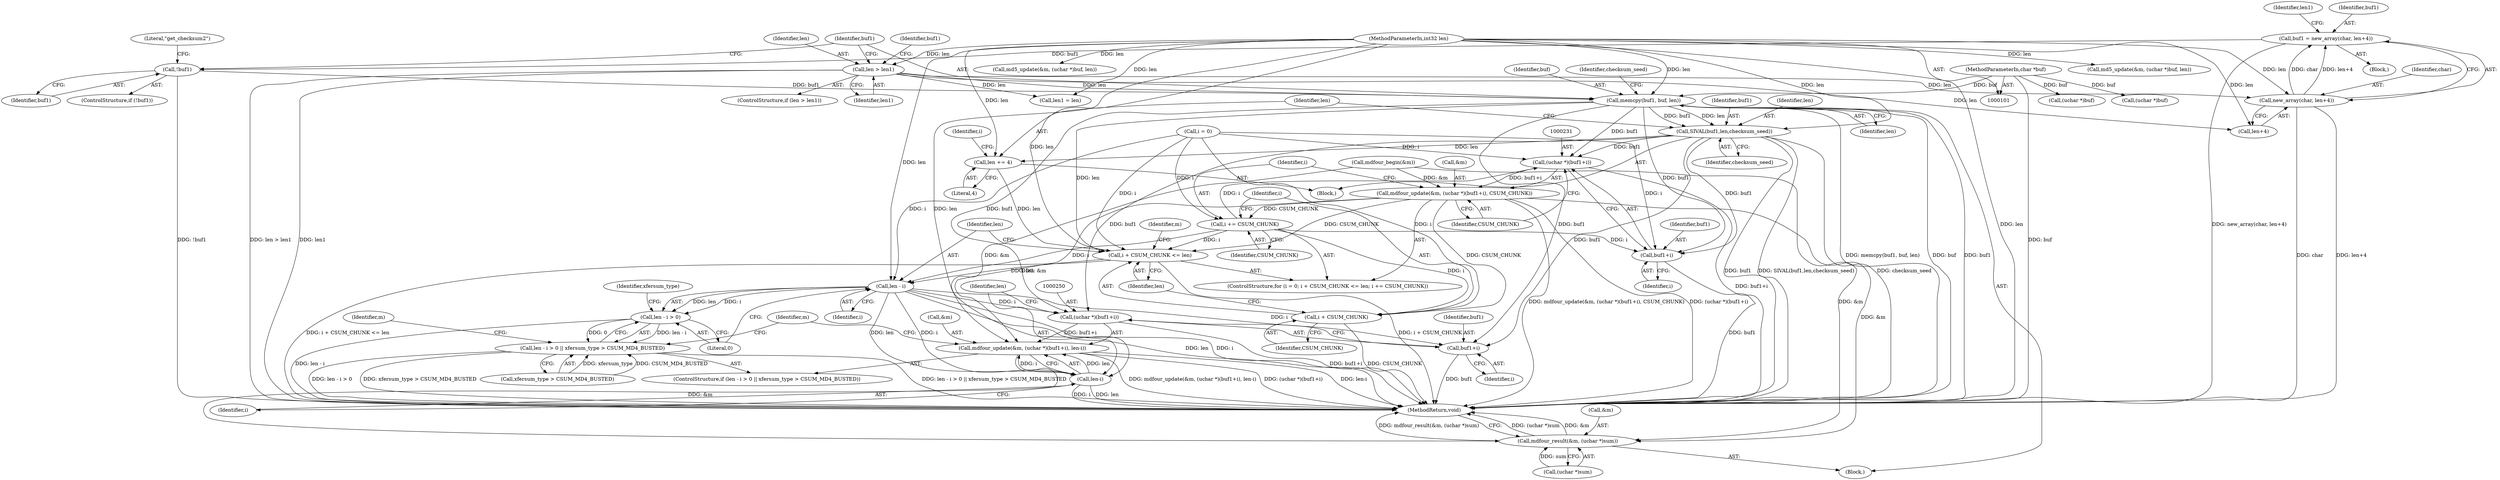 digraph "0_samba_7b8a4ecd6ff9cdf4e5d3850ebf822f1e989255b3_1@API" {
"1000201" [label="(Call,memcpy(buf1, buf, len))"];
"1000197" [label="(Call,!buf1)"];
"1000186" [label="(Call,buf1 = new_array(char, len+4))"];
"1000188" [label="(Call,new_array(char, len+4))"];
"1000178" [label="(Call,len > len1)"];
"1000103" [label="(MethodParameterIn,int32 len)"];
"1000102" [label="(MethodParameterIn,char *buf)"];
"1000208" [label="(Call,SIVAL(buf1,len,checksum_seed))"];
"1000212" [label="(Call,len += 4)"];
"1000219" [label="(Call,i + CSUM_CHUNK <= len)"];
"1000239" [label="(Call,len - i)"];
"1000238" [label="(Call,len - i > 0)"];
"1000237" [label="(Call,len - i > 0 || xfersum_type > CSUM_MD4_BUSTED)"];
"1000249" [label="(Call,(uchar *)(buf1+i))"];
"1000246" [label="(Call,mdfour_update(&m, (uchar *)(buf1+i), len-i))"];
"1000257" [label="(Call,mdfour_result(&m, (uchar *)sum))"];
"1000251" [label="(Call,buf1+i)"];
"1000254" [label="(Call,len-i)"];
"1000230" [label="(Call,(uchar *)(buf1+i))"];
"1000227" [label="(Call,mdfour_update(&m, (uchar *)(buf1+i), CSUM_CHUNK))"];
"1000220" [label="(Call,i + CSUM_CHUNK)"];
"1000224" [label="(Call,i += CSUM_CHUNK)"];
"1000232" [label="(Call,buf1+i)"];
"1000204" [label="(Identifier,len)"];
"1000197" [label="(Call,!buf1)"];
"1000227" [label="(Call,mdfour_update(&m, (uchar *)(buf1+i), CSUM_CHUNK))"];
"1000238" [label="(Call,len - i > 0)"];
"1000225" [label="(Identifier,i)"];
"1000170" [label="(Block,)"];
"1000257" [label="(Call,mdfour_result(&m, (uchar *)sum))"];
"1000239" [label="(Call,len - i)"];
"1000210" [label="(Identifier,len)"];
"1000217" [label="(Identifier,i)"];
"1000229" [label="(Identifier,m)"];
"1000183" [label="(Identifier,buf1)"];
"1000203" [label="(Identifier,buf)"];
"1000180" [label="(Identifier,len1)"];
"1000254" [label="(Call,len-i)"];
"1000244" [label="(Identifier,xfersum_type)"];
"1000201" [label="(Call,memcpy(buf1, buf, len))"];
"1000251" [label="(Call,buf1+i)"];
"1000202" [label="(Identifier,buf1)"];
"1000193" [label="(Call,len1 = len)"];
"1000258" [label="(Call,&m)"];
"1000213" [label="(Identifier,len)"];
"1000219" [label="(Call,i + CSUM_CHUNK <= len)"];
"1000194" [label="(Identifier,len1)"];
"1000216" [label="(Call,i = 0)"];
"1000255" [label="(Identifier,len)"];
"1000223" [label="(Identifier,len)"];
"1000198" [label="(Identifier,buf1)"];
"1000177" [label="(ControlStructure,if (len > len1))"];
"1000236" [label="(ControlStructure,if (len - i > 0 || xfersum_type > CSUM_MD4_BUSTED))"];
"1000179" [label="(Identifier,len)"];
"1000228" [label="(Call,&m)"];
"1000220" [label="(Call,i + CSUM_CHUNK)"];
"1000224" [label="(Call,i += CSUM_CHUNK)"];
"1000200" [label="(Literal,\"get_checksum2\")"];
"1000189" [label="(Identifier,char)"];
"1000214" [label="(Literal,4)"];
"1000248" [label="(Identifier,m)"];
"1000246" [label="(Call,mdfour_update(&m, (uchar *)(buf1+i), len-i))"];
"1000209" [label="(Identifier,buf1)"];
"1000253" [label="(Identifier,i)"];
"1000212" [label="(Call,len += 4)"];
"1000181" [label="(Block,)"];
"1000190" [label="(Call,len+4)"];
"1000207" [label="(Block,)"];
"1000241" [label="(Identifier,i)"];
"1000240" [label="(Identifier,len)"];
"1000221" [label="(Identifier,i)"];
"1000188" [label="(Call,new_array(char, len+4))"];
"1000174" [label="(Call,mdfour_begin(&m))"];
"1000103" [label="(MethodParameterIn,int32 len)"];
"1000187" [label="(Identifier,buf1)"];
"1000260" [label="(Call,(uchar *)sum)"];
"1000235" [label="(Identifier,CSUM_CHUNK)"];
"1000263" [label="(MethodReturn,void)"];
"1000211" [label="(Identifier,checksum_seed)"];
"1000259" [label="(Identifier,m)"];
"1000178" [label="(Call,len > len1)"];
"1000247" [label="(Call,&m)"];
"1000252" [label="(Identifier,buf1)"];
"1000256" [label="(Identifier,i)"];
"1000226" [label="(Identifier,CSUM_CHUNK)"];
"1000242" [label="(Literal,0)"];
"1000234" [label="(Identifier,i)"];
"1000140" [label="(Call,md5_update(&m, (uchar *)buf, len))"];
"1000237" [label="(Call,len - i > 0 || xfersum_type > CSUM_MD4_BUSTED)"];
"1000134" [label="(Call,(uchar *)buf)"];
"1000233" [label="(Identifier,buf1)"];
"1000206" [label="(Identifier,checksum_seed)"];
"1000143" [label="(Call,(uchar *)buf)"];
"1000208" [label="(Call,SIVAL(buf1,len,checksum_seed))"];
"1000102" [label="(MethodParameterIn,char *buf)"];
"1000230" [label="(Call,(uchar *)(buf1+i))"];
"1000186" [label="(Call,buf1 = new_array(char, len+4))"];
"1000215" [label="(ControlStructure,for (i = 0; i + CSUM_CHUNK <= len; i += CSUM_CHUNK))"];
"1000243" [label="(Call,xfersum_type > CSUM_MD4_BUSTED)"];
"1000249" [label="(Call,(uchar *)(buf1+i))"];
"1000222" [label="(Identifier,CSUM_CHUNK)"];
"1000131" [label="(Call,md5_update(&m, (uchar *)buf, len))"];
"1000232" [label="(Call,buf1+i)"];
"1000196" [label="(ControlStructure,if (!buf1))"];
"1000201" -> "1000170"  [label="AST: "];
"1000201" -> "1000204"  [label="CFG: "];
"1000202" -> "1000201"  [label="AST: "];
"1000203" -> "1000201"  [label="AST: "];
"1000204" -> "1000201"  [label="AST: "];
"1000206" -> "1000201"  [label="CFG: "];
"1000201" -> "1000263"  [label="DDG: memcpy(buf1, buf, len)"];
"1000201" -> "1000263"  [label="DDG: buf"];
"1000201" -> "1000263"  [label="DDG: buf1"];
"1000197" -> "1000201"  [label="DDG: buf1"];
"1000102" -> "1000201"  [label="DDG: buf"];
"1000178" -> "1000201"  [label="DDG: len"];
"1000103" -> "1000201"  [label="DDG: len"];
"1000201" -> "1000208"  [label="DDG: buf1"];
"1000201" -> "1000208"  [label="DDG: len"];
"1000201" -> "1000219"  [label="DDG: len"];
"1000201" -> "1000230"  [label="DDG: buf1"];
"1000201" -> "1000232"  [label="DDG: buf1"];
"1000201" -> "1000249"  [label="DDG: buf1"];
"1000201" -> "1000251"  [label="DDG: buf1"];
"1000197" -> "1000196"  [label="AST: "];
"1000197" -> "1000198"  [label="CFG: "];
"1000198" -> "1000197"  [label="AST: "];
"1000200" -> "1000197"  [label="CFG: "];
"1000202" -> "1000197"  [label="CFG: "];
"1000197" -> "1000263"  [label="DDG: !buf1"];
"1000186" -> "1000197"  [label="DDG: buf1"];
"1000186" -> "1000181"  [label="AST: "];
"1000186" -> "1000188"  [label="CFG: "];
"1000187" -> "1000186"  [label="AST: "];
"1000188" -> "1000186"  [label="AST: "];
"1000194" -> "1000186"  [label="CFG: "];
"1000186" -> "1000263"  [label="DDG: new_array(char, len+4)"];
"1000188" -> "1000186"  [label="DDG: char"];
"1000188" -> "1000186"  [label="DDG: len+4"];
"1000188" -> "1000190"  [label="CFG: "];
"1000189" -> "1000188"  [label="AST: "];
"1000190" -> "1000188"  [label="AST: "];
"1000188" -> "1000263"  [label="DDG: len+4"];
"1000188" -> "1000263"  [label="DDG: char"];
"1000178" -> "1000188"  [label="DDG: len"];
"1000103" -> "1000188"  [label="DDG: len"];
"1000178" -> "1000177"  [label="AST: "];
"1000178" -> "1000180"  [label="CFG: "];
"1000179" -> "1000178"  [label="AST: "];
"1000180" -> "1000178"  [label="AST: "];
"1000183" -> "1000178"  [label="CFG: "];
"1000202" -> "1000178"  [label="CFG: "];
"1000178" -> "1000263"  [label="DDG: len > len1"];
"1000178" -> "1000263"  [label="DDG: len1"];
"1000103" -> "1000178"  [label="DDG: len"];
"1000178" -> "1000190"  [label="DDG: len"];
"1000178" -> "1000193"  [label="DDG: len"];
"1000103" -> "1000101"  [label="AST: "];
"1000103" -> "1000263"  [label="DDG: len"];
"1000103" -> "1000131"  [label="DDG: len"];
"1000103" -> "1000140"  [label="DDG: len"];
"1000103" -> "1000190"  [label="DDG: len"];
"1000103" -> "1000193"  [label="DDG: len"];
"1000103" -> "1000208"  [label="DDG: len"];
"1000103" -> "1000212"  [label="DDG: len"];
"1000103" -> "1000219"  [label="DDG: len"];
"1000103" -> "1000239"  [label="DDG: len"];
"1000103" -> "1000254"  [label="DDG: len"];
"1000102" -> "1000101"  [label="AST: "];
"1000102" -> "1000263"  [label="DDG: buf"];
"1000102" -> "1000134"  [label="DDG: buf"];
"1000102" -> "1000143"  [label="DDG: buf"];
"1000208" -> "1000207"  [label="AST: "];
"1000208" -> "1000211"  [label="CFG: "];
"1000209" -> "1000208"  [label="AST: "];
"1000210" -> "1000208"  [label="AST: "];
"1000211" -> "1000208"  [label="AST: "];
"1000213" -> "1000208"  [label="CFG: "];
"1000208" -> "1000263"  [label="DDG: buf1"];
"1000208" -> "1000263"  [label="DDG: SIVAL(buf1,len,checksum_seed)"];
"1000208" -> "1000263"  [label="DDG: checksum_seed"];
"1000208" -> "1000212"  [label="DDG: len"];
"1000208" -> "1000230"  [label="DDG: buf1"];
"1000208" -> "1000232"  [label="DDG: buf1"];
"1000208" -> "1000249"  [label="DDG: buf1"];
"1000208" -> "1000251"  [label="DDG: buf1"];
"1000212" -> "1000207"  [label="AST: "];
"1000212" -> "1000214"  [label="CFG: "];
"1000213" -> "1000212"  [label="AST: "];
"1000214" -> "1000212"  [label="AST: "];
"1000217" -> "1000212"  [label="CFG: "];
"1000212" -> "1000219"  [label="DDG: len"];
"1000219" -> "1000215"  [label="AST: "];
"1000219" -> "1000223"  [label="CFG: "];
"1000220" -> "1000219"  [label="AST: "];
"1000223" -> "1000219"  [label="AST: "];
"1000229" -> "1000219"  [label="CFG: "];
"1000240" -> "1000219"  [label="CFG: "];
"1000219" -> "1000263"  [label="DDG: i + CSUM_CHUNK <= len"];
"1000219" -> "1000263"  [label="DDG: i + CSUM_CHUNK"];
"1000224" -> "1000219"  [label="DDG: i"];
"1000216" -> "1000219"  [label="DDG: i"];
"1000227" -> "1000219"  [label="DDG: CSUM_CHUNK"];
"1000219" -> "1000239"  [label="DDG: len"];
"1000239" -> "1000238"  [label="AST: "];
"1000239" -> "1000241"  [label="CFG: "];
"1000240" -> "1000239"  [label="AST: "];
"1000241" -> "1000239"  [label="AST: "];
"1000242" -> "1000239"  [label="CFG: "];
"1000239" -> "1000263"  [label="DDG: len"];
"1000239" -> "1000263"  [label="DDG: i"];
"1000239" -> "1000238"  [label="DDG: len"];
"1000239" -> "1000238"  [label="DDG: i"];
"1000224" -> "1000239"  [label="DDG: i"];
"1000216" -> "1000239"  [label="DDG: i"];
"1000239" -> "1000249"  [label="DDG: i"];
"1000239" -> "1000251"  [label="DDG: i"];
"1000239" -> "1000254"  [label="DDG: len"];
"1000239" -> "1000254"  [label="DDG: i"];
"1000238" -> "1000237"  [label="AST: "];
"1000238" -> "1000242"  [label="CFG: "];
"1000242" -> "1000238"  [label="AST: "];
"1000244" -> "1000238"  [label="CFG: "];
"1000237" -> "1000238"  [label="CFG: "];
"1000238" -> "1000263"  [label="DDG: len - i"];
"1000238" -> "1000237"  [label="DDG: len - i"];
"1000238" -> "1000237"  [label="DDG: 0"];
"1000237" -> "1000236"  [label="AST: "];
"1000237" -> "1000243"  [label="CFG: "];
"1000243" -> "1000237"  [label="AST: "];
"1000248" -> "1000237"  [label="CFG: "];
"1000259" -> "1000237"  [label="CFG: "];
"1000237" -> "1000263"  [label="DDG: len - i > 0 || xfersum_type > CSUM_MD4_BUSTED"];
"1000237" -> "1000263"  [label="DDG: len - i > 0"];
"1000237" -> "1000263"  [label="DDG: xfersum_type > CSUM_MD4_BUSTED"];
"1000243" -> "1000237"  [label="DDG: xfersum_type"];
"1000243" -> "1000237"  [label="DDG: CSUM_MD4_BUSTED"];
"1000249" -> "1000246"  [label="AST: "];
"1000249" -> "1000251"  [label="CFG: "];
"1000250" -> "1000249"  [label="AST: "];
"1000251" -> "1000249"  [label="AST: "];
"1000255" -> "1000249"  [label="CFG: "];
"1000249" -> "1000263"  [label="DDG: buf1+i"];
"1000249" -> "1000246"  [label="DDG: buf1+i"];
"1000246" -> "1000236"  [label="AST: "];
"1000246" -> "1000254"  [label="CFG: "];
"1000247" -> "1000246"  [label="AST: "];
"1000254" -> "1000246"  [label="AST: "];
"1000259" -> "1000246"  [label="CFG: "];
"1000246" -> "1000263"  [label="DDG: len-i"];
"1000246" -> "1000263"  [label="DDG: mdfour_update(&m, (uchar *)(buf1+i), len-i)"];
"1000246" -> "1000263"  [label="DDG: (uchar *)(buf1+i)"];
"1000227" -> "1000246"  [label="DDG: &m"];
"1000174" -> "1000246"  [label="DDG: &m"];
"1000254" -> "1000246"  [label="DDG: len"];
"1000254" -> "1000246"  [label="DDG: i"];
"1000246" -> "1000257"  [label="DDG: &m"];
"1000257" -> "1000170"  [label="AST: "];
"1000257" -> "1000260"  [label="CFG: "];
"1000258" -> "1000257"  [label="AST: "];
"1000260" -> "1000257"  [label="AST: "];
"1000263" -> "1000257"  [label="CFG: "];
"1000257" -> "1000263"  [label="DDG: (uchar *)sum"];
"1000257" -> "1000263"  [label="DDG: &m"];
"1000257" -> "1000263"  [label="DDG: mdfour_result(&m, (uchar *)sum)"];
"1000227" -> "1000257"  [label="DDG: &m"];
"1000174" -> "1000257"  [label="DDG: &m"];
"1000260" -> "1000257"  [label="DDG: sum"];
"1000251" -> "1000253"  [label="CFG: "];
"1000252" -> "1000251"  [label="AST: "];
"1000253" -> "1000251"  [label="AST: "];
"1000251" -> "1000263"  [label="DDG: buf1"];
"1000254" -> "1000256"  [label="CFG: "];
"1000255" -> "1000254"  [label="AST: "];
"1000256" -> "1000254"  [label="AST: "];
"1000254" -> "1000263"  [label="DDG: len"];
"1000254" -> "1000263"  [label="DDG: i"];
"1000230" -> "1000227"  [label="AST: "];
"1000230" -> "1000232"  [label="CFG: "];
"1000231" -> "1000230"  [label="AST: "];
"1000232" -> "1000230"  [label="AST: "];
"1000235" -> "1000230"  [label="CFG: "];
"1000230" -> "1000263"  [label="DDG: buf1+i"];
"1000230" -> "1000227"  [label="DDG: buf1+i"];
"1000224" -> "1000230"  [label="DDG: i"];
"1000216" -> "1000230"  [label="DDG: i"];
"1000227" -> "1000215"  [label="AST: "];
"1000227" -> "1000235"  [label="CFG: "];
"1000228" -> "1000227"  [label="AST: "];
"1000235" -> "1000227"  [label="AST: "];
"1000225" -> "1000227"  [label="CFG: "];
"1000227" -> "1000263"  [label="DDG: mdfour_update(&m, (uchar *)(buf1+i), CSUM_CHUNK)"];
"1000227" -> "1000263"  [label="DDG: (uchar *)(buf1+i)"];
"1000227" -> "1000220"  [label="DDG: CSUM_CHUNK"];
"1000227" -> "1000224"  [label="DDG: CSUM_CHUNK"];
"1000174" -> "1000227"  [label="DDG: &m"];
"1000220" -> "1000222"  [label="CFG: "];
"1000221" -> "1000220"  [label="AST: "];
"1000222" -> "1000220"  [label="AST: "];
"1000223" -> "1000220"  [label="CFG: "];
"1000220" -> "1000263"  [label="DDG: CSUM_CHUNK"];
"1000224" -> "1000220"  [label="DDG: i"];
"1000216" -> "1000220"  [label="DDG: i"];
"1000224" -> "1000215"  [label="AST: "];
"1000224" -> "1000226"  [label="CFG: "];
"1000225" -> "1000224"  [label="AST: "];
"1000226" -> "1000224"  [label="AST: "];
"1000221" -> "1000224"  [label="CFG: "];
"1000216" -> "1000224"  [label="DDG: i"];
"1000224" -> "1000232"  [label="DDG: i"];
"1000232" -> "1000234"  [label="CFG: "];
"1000233" -> "1000232"  [label="AST: "];
"1000234" -> "1000232"  [label="AST: "];
"1000232" -> "1000263"  [label="DDG: buf1"];
"1000216" -> "1000232"  [label="DDG: i"];
}
